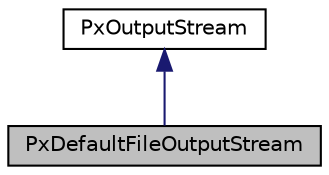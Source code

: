 digraph "PxDefaultFileOutputStream"
{
  edge [fontname="Helvetica",fontsize="10",labelfontname="Helvetica",labelfontsize="10"];
  node [fontname="Helvetica",fontsize="10",shape=record];
  Node2 [label="PxDefaultFileOutputStream",height=0.2,width=0.4,color="black", fillcolor="grey75", style="filled", fontcolor="black"];
  Node3 -> Node2 [dir="back",color="midnightblue",fontsize="10",style="solid",fontname="Helvetica"];
  Node3 [label="PxOutputStream",height=0.2,width=0.4,color="black", fillcolor="white", style="filled",URL="$classPxOutputStream.html",tooltip="Output stream class for I/O. "];
}
